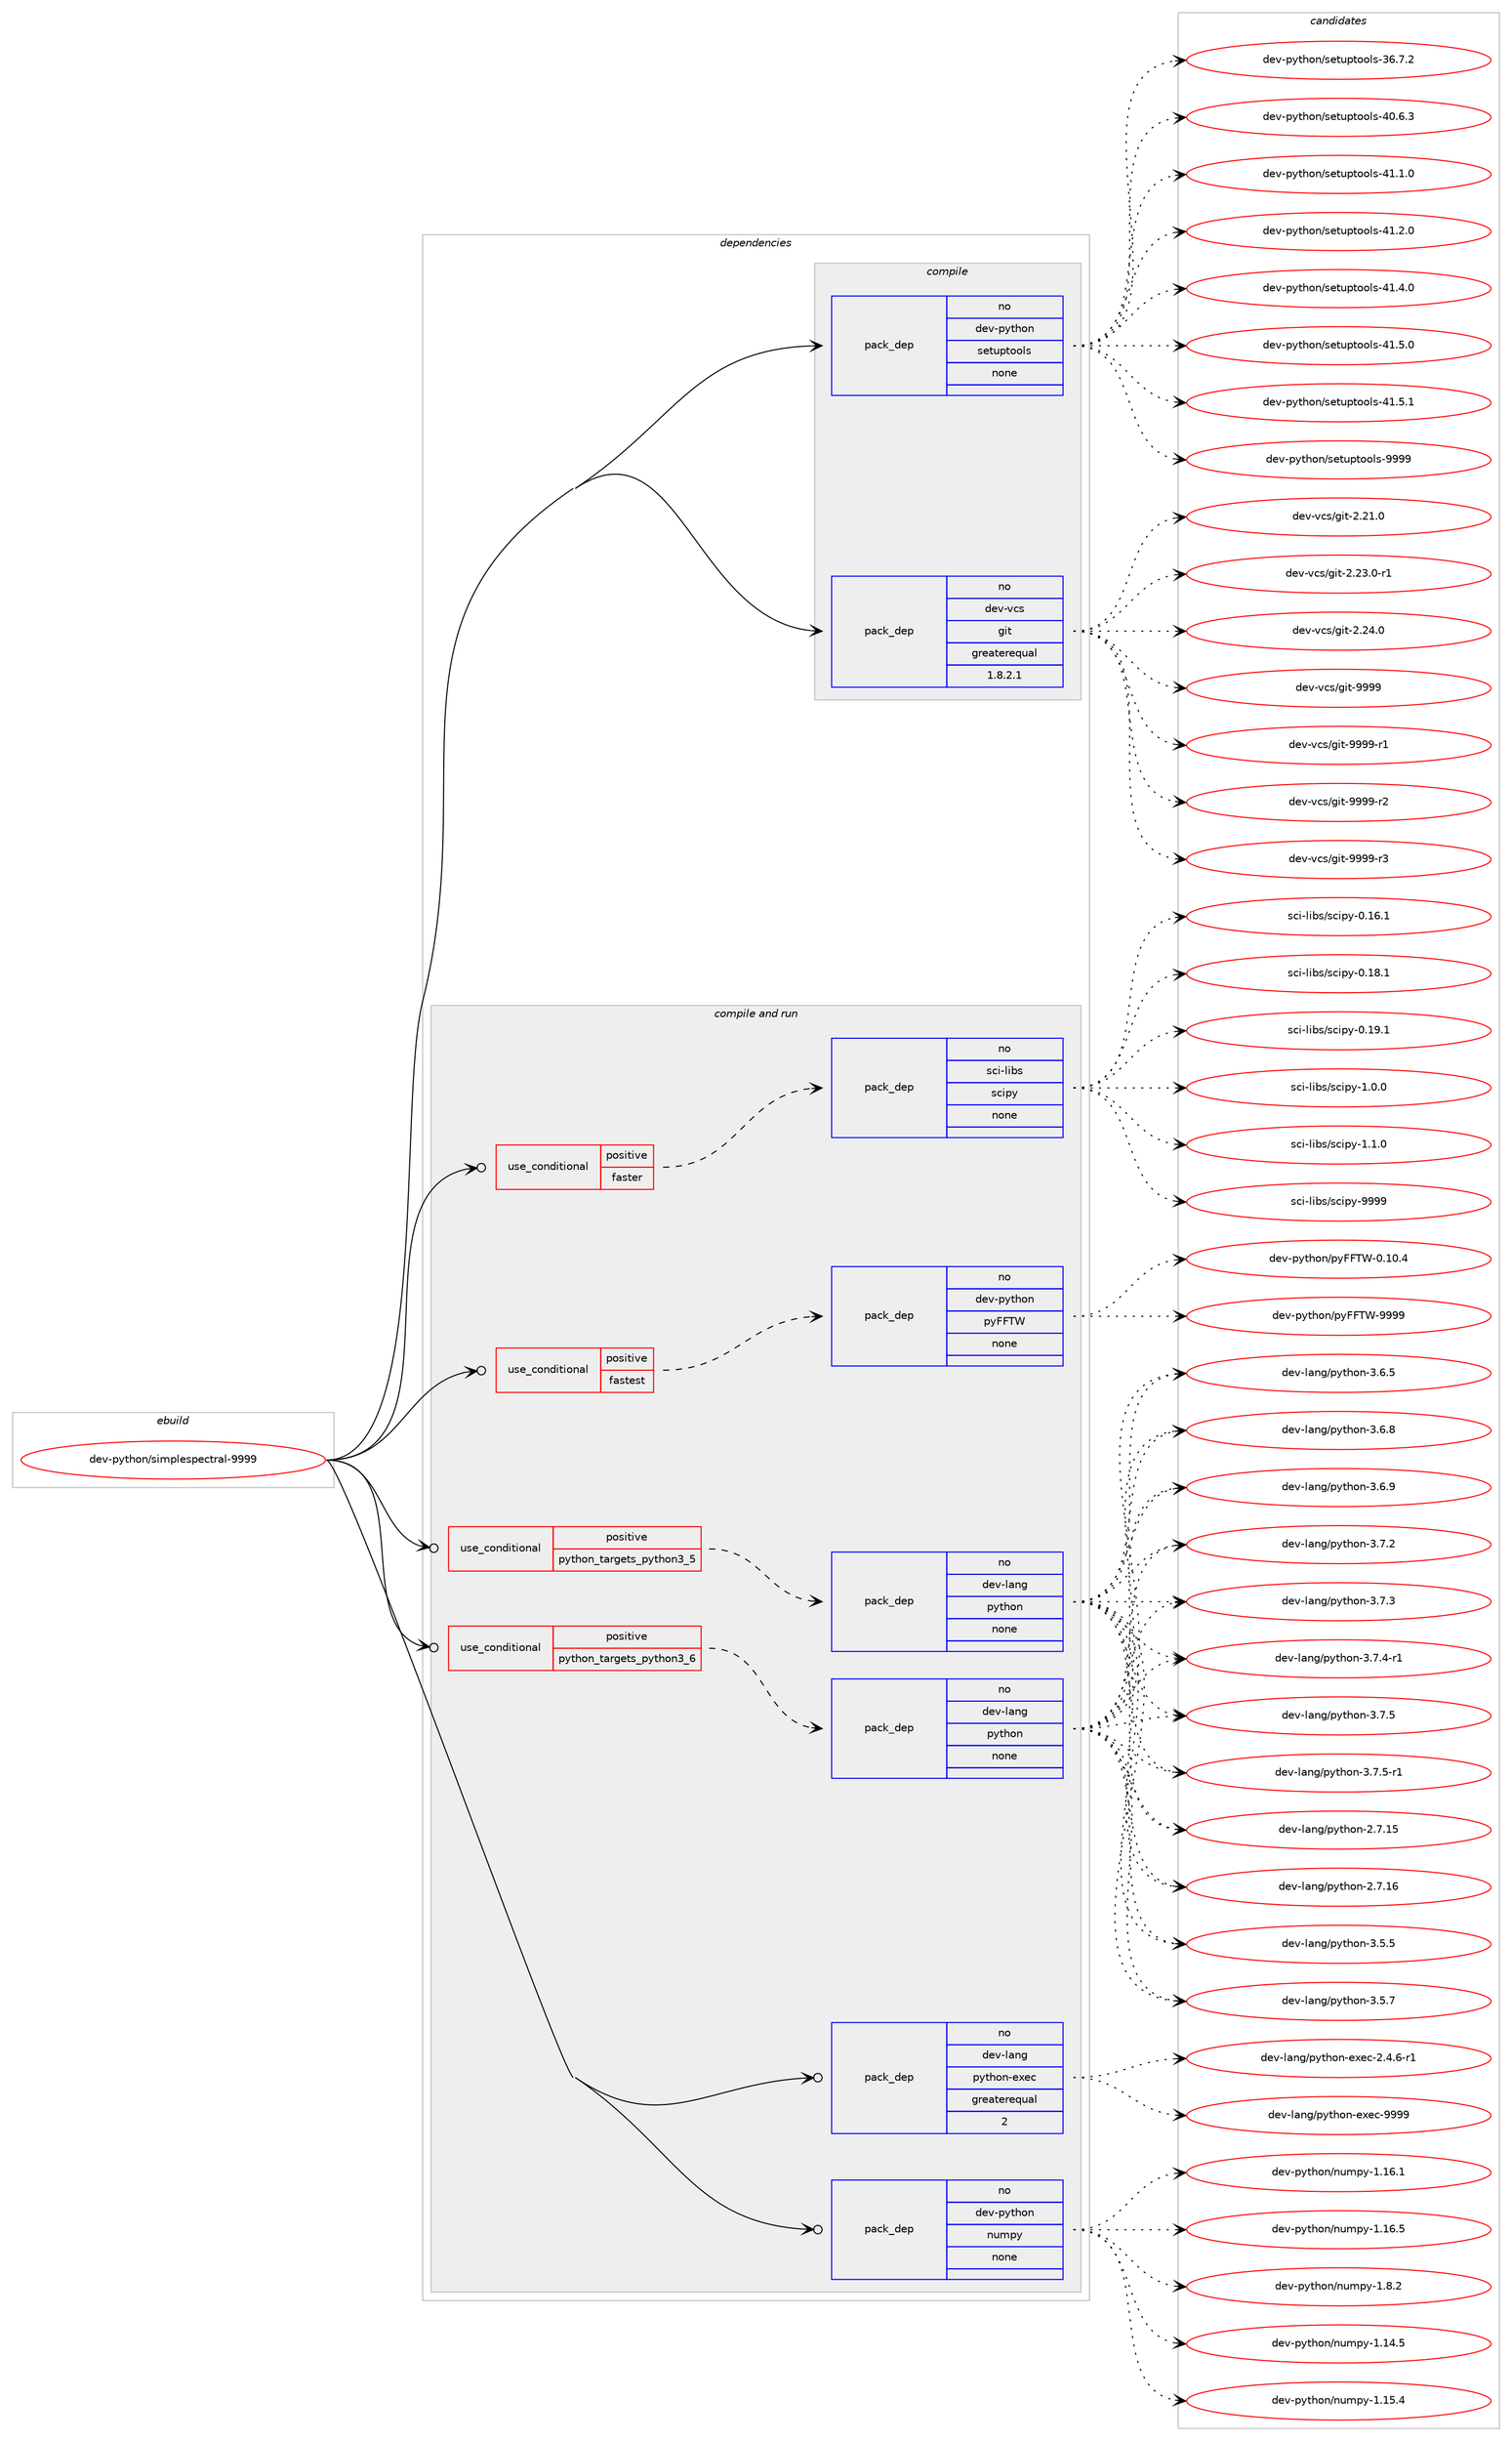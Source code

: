 digraph prolog {

# *************
# Graph options
# *************

newrank=true;
concentrate=true;
compound=true;
graph [rankdir=LR,fontname=Helvetica,fontsize=10,ranksep=1.5];#, ranksep=2.5, nodesep=0.2];
edge  [arrowhead=vee];
node  [fontname=Helvetica,fontsize=10];

# **********
# The ebuild
# **********

subgraph cluster_leftcol {
color=gray;
rank=same;
label=<<i>ebuild</i>>;
id [label="dev-python/simplespectral-9999", color=red, width=4, href="../dev-python/simplespectral-9999.svg"];
}

# ****************
# The dependencies
# ****************

subgraph cluster_midcol {
color=gray;
label=<<i>dependencies</i>>;
subgraph cluster_compile {
fillcolor="#eeeeee";
style=filled;
label=<<i>compile</i>>;
subgraph pack476051 {
dependency637315 [label=<<TABLE BORDER="0" CELLBORDER="1" CELLSPACING="0" CELLPADDING="4" WIDTH="220"><TR><TD ROWSPAN="6" CELLPADDING="30">pack_dep</TD></TR><TR><TD WIDTH="110">no</TD></TR><TR><TD>dev-python</TD></TR><TR><TD>setuptools</TD></TR><TR><TD>none</TD></TR><TR><TD></TD></TR></TABLE>>, shape=none, color=blue];
}
id:e -> dependency637315:w [weight=20,style="solid",arrowhead="vee"];
subgraph pack476052 {
dependency637316 [label=<<TABLE BORDER="0" CELLBORDER="1" CELLSPACING="0" CELLPADDING="4" WIDTH="220"><TR><TD ROWSPAN="6" CELLPADDING="30">pack_dep</TD></TR><TR><TD WIDTH="110">no</TD></TR><TR><TD>dev-vcs</TD></TR><TR><TD>git</TD></TR><TR><TD>greaterequal</TD></TR><TR><TD>1.8.2.1</TD></TR></TABLE>>, shape=none, color=blue];
}
id:e -> dependency637316:w [weight=20,style="solid",arrowhead="vee"];
}
subgraph cluster_compileandrun {
fillcolor="#eeeeee";
style=filled;
label=<<i>compile and run</i>>;
subgraph cond149383 {
dependency637317 [label=<<TABLE BORDER="0" CELLBORDER="1" CELLSPACING="0" CELLPADDING="4"><TR><TD ROWSPAN="3" CELLPADDING="10">use_conditional</TD></TR><TR><TD>positive</TD></TR><TR><TD>faster</TD></TR></TABLE>>, shape=none, color=red];
subgraph pack476053 {
dependency637318 [label=<<TABLE BORDER="0" CELLBORDER="1" CELLSPACING="0" CELLPADDING="4" WIDTH="220"><TR><TD ROWSPAN="6" CELLPADDING="30">pack_dep</TD></TR><TR><TD WIDTH="110">no</TD></TR><TR><TD>sci-libs</TD></TR><TR><TD>scipy</TD></TR><TR><TD>none</TD></TR><TR><TD></TD></TR></TABLE>>, shape=none, color=blue];
}
dependency637317:e -> dependency637318:w [weight=20,style="dashed",arrowhead="vee"];
}
id:e -> dependency637317:w [weight=20,style="solid",arrowhead="odotvee"];
subgraph cond149384 {
dependency637319 [label=<<TABLE BORDER="0" CELLBORDER="1" CELLSPACING="0" CELLPADDING="4"><TR><TD ROWSPAN="3" CELLPADDING="10">use_conditional</TD></TR><TR><TD>positive</TD></TR><TR><TD>fastest</TD></TR></TABLE>>, shape=none, color=red];
subgraph pack476054 {
dependency637320 [label=<<TABLE BORDER="0" CELLBORDER="1" CELLSPACING="0" CELLPADDING="4" WIDTH="220"><TR><TD ROWSPAN="6" CELLPADDING="30">pack_dep</TD></TR><TR><TD WIDTH="110">no</TD></TR><TR><TD>dev-python</TD></TR><TR><TD>pyFFTW</TD></TR><TR><TD>none</TD></TR><TR><TD></TD></TR></TABLE>>, shape=none, color=blue];
}
dependency637319:e -> dependency637320:w [weight=20,style="dashed",arrowhead="vee"];
}
id:e -> dependency637319:w [weight=20,style="solid",arrowhead="odotvee"];
subgraph cond149385 {
dependency637321 [label=<<TABLE BORDER="0" CELLBORDER="1" CELLSPACING="0" CELLPADDING="4"><TR><TD ROWSPAN="3" CELLPADDING="10">use_conditional</TD></TR><TR><TD>positive</TD></TR><TR><TD>python_targets_python3_5</TD></TR></TABLE>>, shape=none, color=red];
subgraph pack476055 {
dependency637322 [label=<<TABLE BORDER="0" CELLBORDER="1" CELLSPACING="0" CELLPADDING="4" WIDTH="220"><TR><TD ROWSPAN="6" CELLPADDING="30">pack_dep</TD></TR><TR><TD WIDTH="110">no</TD></TR><TR><TD>dev-lang</TD></TR><TR><TD>python</TD></TR><TR><TD>none</TD></TR><TR><TD></TD></TR></TABLE>>, shape=none, color=blue];
}
dependency637321:e -> dependency637322:w [weight=20,style="dashed",arrowhead="vee"];
}
id:e -> dependency637321:w [weight=20,style="solid",arrowhead="odotvee"];
subgraph cond149386 {
dependency637323 [label=<<TABLE BORDER="0" CELLBORDER="1" CELLSPACING="0" CELLPADDING="4"><TR><TD ROWSPAN="3" CELLPADDING="10">use_conditional</TD></TR><TR><TD>positive</TD></TR><TR><TD>python_targets_python3_6</TD></TR></TABLE>>, shape=none, color=red];
subgraph pack476056 {
dependency637324 [label=<<TABLE BORDER="0" CELLBORDER="1" CELLSPACING="0" CELLPADDING="4" WIDTH="220"><TR><TD ROWSPAN="6" CELLPADDING="30">pack_dep</TD></TR><TR><TD WIDTH="110">no</TD></TR><TR><TD>dev-lang</TD></TR><TR><TD>python</TD></TR><TR><TD>none</TD></TR><TR><TD></TD></TR></TABLE>>, shape=none, color=blue];
}
dependency637323:e -> dependency637324:w [weight=20,style="dashed",arrowhead="vee"];
}
id:e -> dependency637323:w [weight=20,style="solid",arrowhead="odotvee"];
subgraph pack476057 {
dependency637325 [label=<<TABLE BORDER="0" CELLBORDER="1" CELLSPACING="0" CELLPADDING="4" WIDTH="220"><TR><TD ROWSPAN="6" CELLPADDING="30">pack_dep</TD></TR><TR><TD WIDTH="110">no</TD></TR><TR><TD>dev-lang</TD></TR><TR><TD>python-exec</TD></TR><TR><TD>greaterequal</TD></TR><TR><TD>2</TD></TR></TABLE>>, shape=none, color=blue];
}
id:e -> dependency637325:w [weight=20,style="solid",arrowhead="odotvee"];
subgraph pack476058 {
dependency637326 [label=<<TABLE BORDER="0" CELLBORDER="1" CELLSPACING="0" CELLPADDING="4" WIDTH="220"><TR><TD ROWSPAN="6" CELLPADDING="30">pack_dep</TD></TR><TR><TD WIDTH="110">no</TD></TR><TR><TD>dev-python</TD></TR><TR><TD>numpy</TD></TR><TR><TD>none</TD></TR><TR><TD></TD></TR></TABLE>>, shape=none, color=blue];
}
id:e -> dependency637326:w [weight=20,style="solid",arrowhead="odotvee"];
}
subgraph cluster_run {
fillcolor="#eeeeee";
style=filled;
label=<<i>run</i>>;
}
}

# **************
# The candidates
# **************

subgraph cluster_choices {
rank=same;
color=gray;
label=<<i>candidates</i>>;

subgraph choice476051 {
color=black;
nodesep=1;
choice100101118451121211161041111104711510111611711211611111110811545515446554650 [label="dev-python/setuptools-36.7.2", color=red, width=4,href="../dev-python/setuptools-36.7.2.svg"];
choice100101118451121211161041111104711510111611711211611111110811545524846544651 [label="dev-python/setuptools-40.6.3", color=red, width=4,href="../dev-python/setuptools-40.6.3.svg"];
choice100101118451121211161041111104711510111611711211611111110811545524946494648 [label="dev-python/setuptools-41.1.0", color=red, width=4,href="../dev-python/setuptools-41.1.0.svg"];
choice100101118451121211161041111104711510111611711211611111110811545524946504648 [label="dev-python/setuptools-41.2.0", color=red, width=4,href="../dev-python/setuptools-41.2.0.svg"];
choice100101118451121211161041111104711510111611711211611111110811545524946524648 [label="dev-python/setuptools-41.4.0", color=red, width=4,href="../dev-python/setuptools-41.4.0.svg"];
choice100101118451121211161041111104711510111611711211611111110811545524946534648 [label="dev-python/setuptools-41.5.0", color=red, width=4,href="../dev-python/setuptools-41.5.0.svg"];
choice100101118451121211161041111104711510111611711211611111110811545524946534649 [label="dev-python/setuptools-41.5.1", color=red, width=4,href="../dev-python/setuptools-41.5.1.svg"];
choice10010111845112121116104111110471151011161171121161111111081154557575757 [label="dev-python/setuptools-9999", color=red, width=4,href="../dev-python/setuptools-9999.svg"];
dependency637315:e -> choice100101118451121211161041111104711510111611711211611111110811545515446554650:w [style=dotted,weight="100"];
dependency637315:e -> choice100101118451121211161041111104711510111611711211611111110811545524846544651:w [style=dotted,weight="100"];
dependency637315:e -> choice100101118451121211161041111104711510111611711211611111110811545524946494648:w [style=dotted,weight="100"];
dependency637315:e -> choice100101118451121211161041111104711510111611711211611111110811545524946504648:w [style=dotted,weight="100"];
dependency637315:e -> choice100101118451121211161041111104711510111611711211611111110811545524946524648:w [style=dotted,weight="100"];
dependency637315:e -> choice100101118451121211161041111104711510111611711211611111110811545524946534648:w [style=dotted,weight="100"];
dependency637315:e -> choice100101118451121211161041111104711510111611711211611111110811545524946534649:w [style=dotted,weight="100"];
dependency637315:e -> choice10010111845112121116104111110471151011161171121161111111081154557575757:w [style=dotted,weight="100"];
}
subgraph choice476052 {
color=black;
nodesep=1;
choice10010111845118991154710310511645504650494648 [label="dev-vcs/git-2.21.0", color=red, width=4,href="../dev-vcs/git-2.21.0.svg"];
choice100101118451189911547103105116455046505146484511449 [label="dev-vcs/git-2.23.0-r1", color=red, width=4,href="../dev-vcs/git-2.23.0-r1.svg"];
choice10010111845118991154710310511645504650524648 [label="dev-vcs/git-2.24.0", color=red, width=4,href="../dev-vcs/git-2.24.0.svg"];
choice1001011184511899115471031051164557575757 [label="dev-vcs/git-9999", color=red, width=4,href="../dev-vcs/git-9999.svg"];
choice10010111845118991154710310511645575757574511449 [label="dev-vcs/git-9999-r1", color=red, width=4,href="../dev-vcs/git-9999-r1.svg"];
choice10010111845118991154710310511645575757574511450 [label="dev-vcs/git-9999-r2", color=red, width=4,href="../dev-vcs/git-9999-r2.svg"];
choice10010111845118991154710310511645575757574511451 [label="dev-vcs/git-9999-r3", color=red, width=4,href="../dev-vcs/git-9999-r3.svg"];
dependency637316:e -> choice10010111845118991154710310511645504650494648:w [style=dotted,weight="100"];
dependency637316:e -> choice100101118451189911547103105116455046505146484511449:w [style=dotted,weight="100"];
dependency637316:e -> choice10010111845118991154710310511645504650524648:w [style=dotted,weight="100"];
dependency637316:e -> choice1001011184511899115471031051164557575757:w [style=dotted,weight="100"];
dependency637316:e -> choice10010111845118991154710310511645575757574511449:w [style=dotted,weight="100"];
dependency637316:e -> choice10010111845118991154710310511645575757574511450:w [style=dotted,weight="100"];
dependency637316:e -> choice10010111845118991154710310511645575757574511451:w [style=dotted,weight="100"];
}
subgraph choice476053 {
color=black;
nodesep=1;
choice115991054510810598115471159910511212145484649544649 [label="sci-libs/scipy-0.16.1", color=red, width=4,href="../sci-libs/scipy-0.16.1.svg"];
choice115991054510810598115471159910511212145484649564649 [label="sci-libs/scipy-0.18.1", color=red, width=4,href="../sci-libs/scipy-0.18.1.svg"];
choice115991054510810598115471159910511212145484649574649 [label="sci-libs/scipy-0.19.1", color=red, width=4,href="../sci-libs/scipy-0.19.1.svg"];
choice1159910545108105981154711599105112121454946484648 [label="sci-libs/scipy-1.0.0", color=red, width=4,href="../sci-libs/scipy-1.0.0.svg"];
choice1159910545108105981154711599105112121454946494648 [label="sci-libs/scipy-1.1.0", color=red, width=4,href="../sci-libs/scipy-1.1.0.svg"];
choice11599105451081059811547115991051121214557575757 [label="sci-libs/scipy-9999", color=red, width=4,href="../sci-libs/scipy-9999.svg"];
dependency637318:e -> choice115991054510810598115471159910511212145484649544649:w [style=dotted,weight="100"];
dependency637318:e -> choice115991054510810598115471159910511212145484649564649:w [style=dotted,weight="100"];
dependency637318:e -> choice115991054510810598115471159910511212145484649574649:w [style=dotted,weight="100"];
dependency637318:e -> choice1159910545108105981154711599105112121454946484648:w [style=dotted,weight="100"];
dependency637318:e -> choice1159910545108105981154711599105112121454946494648:w [style=dotted,weight="100"];
dependency637318:e -> choice11599105451081059811547115991051121214557575757:w [style=dotted,weight="100"];
}
subgraph choice476054 {
color=black;
nodesep=1;
choice10010111845112121116104111110471121217070848745484649484652 [label="dev-python/pyFFTW-0.10.4", color=red, width=4,href="../dev-python/pyFFTW-0.10.4.svg"];
choice1001011184511212111610411111047112121707084874557575757 [label="dev-python/pyFFTW-9999", color=red, width=4,href="../dev-python/pyFFTW-9999.svg"];
dependency637320:e -> choice10010111845112121116104111110471121217070848745484649484652:w [style=dotted,weight="100"];
dependency637320:e -> choice1001011184511212111610411111047112121707084874557575757:w [style=dotted,weight="100"];
}
subgraph choice476055 {
color=black;
nodesep=1;
choice10010111845108971101034711212111610411111045504655464953 [label="dev-lang/python-2.7.15", color=red, width=4,href="../dev-lang/python-2.7.15.svg"];
choice10010111845108971101034711212111610411111045504655464954 [label="dev-lang/python-2.7.16", color=red, width=4,href="../dev-lang/python-2.7.16.svg"];
choice100101118451089711010347112121116104111110455146534653 [label="dev-lang/python-3.5.5", color=red, width=4,href="../dev-lang/python-3.5.5.svg"];
choice100101118451089711010347112121116104111110455146534655 [label="dev-lang/python-3.5.7", color=red, width=4,href="../dev-lang/python-3.5.7.svg"];
choice100101118451089711010347112121116104111110455146544653 [label="dev-lang/python-3.6.5", color=red, width=4,href="../dev-lang/python-3.6.5.svg"];
choice100101118451089711010347112121116104111110455146544656 [label="dev-lang/python-3.6.8", color=red, width=4,href="../dev-lang/python-3.6.8.svg"];
choice100101118451089711010347112121116104111110455146544657 [label="dev-lang/python-3.6.9", color=red, width=4,href="../dev-lang/python-3.6.9.svg"];
choice100101118451089711010347112121116104111110455146554650 [label="dev-lang/python-3.7.2", color=red, width=4,href="../dev-lang/python-3.7.2.svg"];
choice100101118451089711010347112121116104111110455146554651 [label="dev-lang/python-3.7.3", color=red, width=4,href="../dev-lang/python-3.7.3.svg"];
choice1001011184510897110103471121211161041111104551465546524511449 [label="dev-lang/python-3.7.4-r1", color=red, width=4,href="../dev-lang/python-3.7.4-r1.svg"];
choice100101118451089711010347112121116104111110455146554653 [label="dev-lang/python-3.7.5", color=red, width=4,href="../dev-lang/python-3.7.5.svg"];
choice1001011184510897110103471121211161041111104551465546534511449 [label="dev-lang/python-3.7.5-r1", color=red, width=4,href="../dev-lang/python-3.7.5-r1.svg"];
dependency637322:e -> choice10010111845108971101034711212111610411111045504655464953:w [style=dotted,weight="100"];
dependency637322:e -> choice10010111845108971101034711212111610411111045504655464954:w [style=dotted,weight="100"];
dependency637322:e -> choice100101118451089711010347112121116104111110455146534653:w [style=dotted,weight="100"];
dependency637322:e -> choice100101118451089711010347112121116104111110455146534655:w [style=dotted,weight="100"];
dependency637322:e -> choice100101118451089711010347112121116104111110455146544653:w [style=dotted,weight="100"];
dependency637322:e -> choice100101118451089711010347112121116104111110455146544656:w [style=dotted,weight="100"];
dependency637322:e -> choice100101118451089711010347112121116104111110455146544657:w [style=dotted,weight="100"];
dependency637322:e -> choice100101118451089711010347112121116104111110455146554650:w [style=dotted,weight="100"];
dependency637322:e -> choice100101118451089711010347112121116104111110455146554651:w [style=dotted,weight="100"];
dependency637322:e -> choice1001011184510897110103471121211161041111104551465546524511449:w [style=dotted,weight="100"];
dependency637322:e -> choice100101118451089711010347112121116104111110455146554653:w [style=dotted,weight="100"];
dependency637322:e -> choice1001011184510897110103471121211161041111104551465546534511449:w [style=dotted,weight="100"];
}
subgraph choice476056 {
color=black;
nodesep=1;
choice10010111845108971101034711212111610411111045504655464953 [label="dev-lang/python-2.7.15", color=red, width=4,href="../dev-lang/python-2.7.15.svg"];
choice10010111845108971101034711212111610411111045504655464954 [label="dev-lang/python-2.7.16", color=red, width=4,href="../dev-lang/python-2.7.16.svg"];
choice100101118451089711010347112121116104111110455146534653 [label="dev-lang/python-3.5.5", color=red, width=4,href="../dev-lang/python-3.5.5.svg"];
choice100101118451089711010347112121116104111110455146534655 [label="dev-lang/python-3.5.7", color=red, width=4,href="../dev-lang/python-3.5.7.svg"];
choice100101118451089711010347112121116104111110455146544653 [label="dev-lang/python-3.6.5", color=red, width=4,href="../dev-lang/python-3.6.5.svg"];
choice100101118451089711010347112121116104111110455146544656 [label="dev-lang/python-3.6.8", color=red, width=4,href="../dev-lang/python-3.6.8.svg"];
choice100101118451089711010347112121116104111110455146544657 [label="dev-lang/python-3.6.9", color=red, width=4,href="../dev-lang/python-3.6.9.svg"];
choice100101118451089711010347112121116104111110455146554650 [label="dev-lang/python-3.7.2", color=red, width=4,href="../dev-lang/python-3.7.2.svg"];
choice100101118451089711010347112121116104111110455146554651 [label="dev-lang/python-3.7.3", color=red, width=4,href="../dev-lang/python-3.7.3.svg"];
choice1001011184510897110103471121211161041111104551465546524511449 [label="dev-lang/python-3.7.4-r1", color=red, width=4,href="../dev-lang/python-3.7.4-r1.svg"];
choice100101118451089711010347112121116104111110455146554653 [label="dev-lang/python-3.7.5", color=red, width=4,href="../dev-lang/python-3.7.5.svg"];
choice1001011184510897110103471121211161041111104551465546534511449 [label="dev-lang/python-3.7.5-r1", color=red, width=4,href="../dev-lang/python-3.7.5-r1.svg"];
dependency637324:e -> choice10010111845108971101034711212111610411111045504655464953:w [style=dotted,weight="100"];
dependency637324:e -> choice10010111845108971101034711212111610411111045504655464954:w [style=dotted,weight="100"];
dependency637324:e -> choice100101118451089711010347112121116104111110455146534653:w [style=dotted,weight="100"];
dependency637324:e -> choice100101118451089711010347112121116104111110455146534655:w [style=dotted,weight="100"];
dependency637324:e -> choice100101118451089711010347112121116104111110455146544653:w [style=dotted,weight="100"];
dependency637324:e -> choice100101118451089711010347112121116104111110455146544656:w [style=dotted,weight="100"];
dependency637324:e -> choice100101118451089711010347112121116104111110455146544657:w [style=dotted,weight="100"];
dependency637324:e -> choice100101118451089711010347112121116104111110455146554650:w [style=dotted,weight="100"];
dependency637324:e -> choice100101118451089711010347112121116104111110455146554651:w [style=dotted,weight="100"];
dependency637324:e -> choice1001011184510897110103471121211161041111104551465546524511449:w [style=dotted,weight="100"];
dependency637324:e -> choice100101118451089711010347112121116104111110455146554653:w [style=dotted,weight="100"];
dependency637324:e -> choice1001011184510897110103471121211161041111104551465546534511449:w [style=dotted,weight="100"];
}
subgraph choice476057 {
color=black;
nodesep=1;
choice10010111845108971101034711212111610411111045101120101994550465246544511449 [label="dev-lang/python-exec-2.4.6-r1", color=red, width=4,href="../dev-lang/python-exec-2.4.6-r1.svg"];
choice10010111845108971101034711212111610411111045101120101994557575757 [label="dev-lang/python-exec-9999", color=red, width=4,href="../dev-lang/python-exec-9999.svg"];
dependency637325:e -> choice10010111845108971101034711212111610411111045101120101994550465246544511449:w [style=dotted,weight="100"];
dependency637325:e -> choice10010111845108971101034711212111610411111045101120101994557575757:w [style=dotted,weight="100"];
}
subgraph choice476058 {
color=black;
nodesep=1;
choice100101118451121211161041111104711011710911212145494649524653 [label="dev-python/numpy-1.14.5", color=red, width=4,href="../dev-python/numpy-1.14.5.svg"];
choice100101118451121211161041111104711011710911212145494649534652 [label="dev-python/numpy-1.15.4", color=red, width=4,href="../dev-python/numpy-1.15.4.svg"];
choice100101118451121211161041111104711011710911212145494649544649 [label="dev-python/numpy-1.16.1", color=red, width=4,href="../dev-python/numpy-1.16.1.svg"];
choice100101118451121211161041111104711011710911212145494649544653 [label="dev-python/numpy-1.16.5", color=red, width=4,href="../dev-python/numpy-1.16.5.svg"];
choice1001011184511212111610411111047110117109112121454946564650 [label="dev-python/numpy-1.8.2", color=red, width=4,href="../dev-python/numpy-1.8.2.svg"];
dependency637326:e -> choice100101118451121211161041111104711011710911212145494649524653:w [style=dotted,weight="100"];
dependency637326:e -> choice100101118451121211161041111104711011710911212145494649534652:w [style=dotted,weight="100"];
dependency637326:e -> choice100101118451121211161041111104711011710911212145494649544649:w [style=dotted,weight="100"];
dependency637326:e -> choice100101118451121211161041111104711011710911212145494649544653:w [style=dotted,weight="100"];
dependency637326:e -> choice1001011184511212111610411111047110117109112121454946564650:w [style=dotted,weight="100"];
}
}

}

